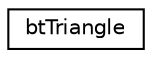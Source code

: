 digraph G
{
  edge [fontname="Helvetica",fontsize="10",labelfontname="Helvetica",labelfontsize="10"];
  node [fontname="Helvetica",fontsize="10",shape=record];
  rankdir="LR";
  Node1 [label="btTriangle",height=0.2,width=0.4,color="black", fillcolor="white", style="filled",URL="$structbtTriangle.html"];
}
